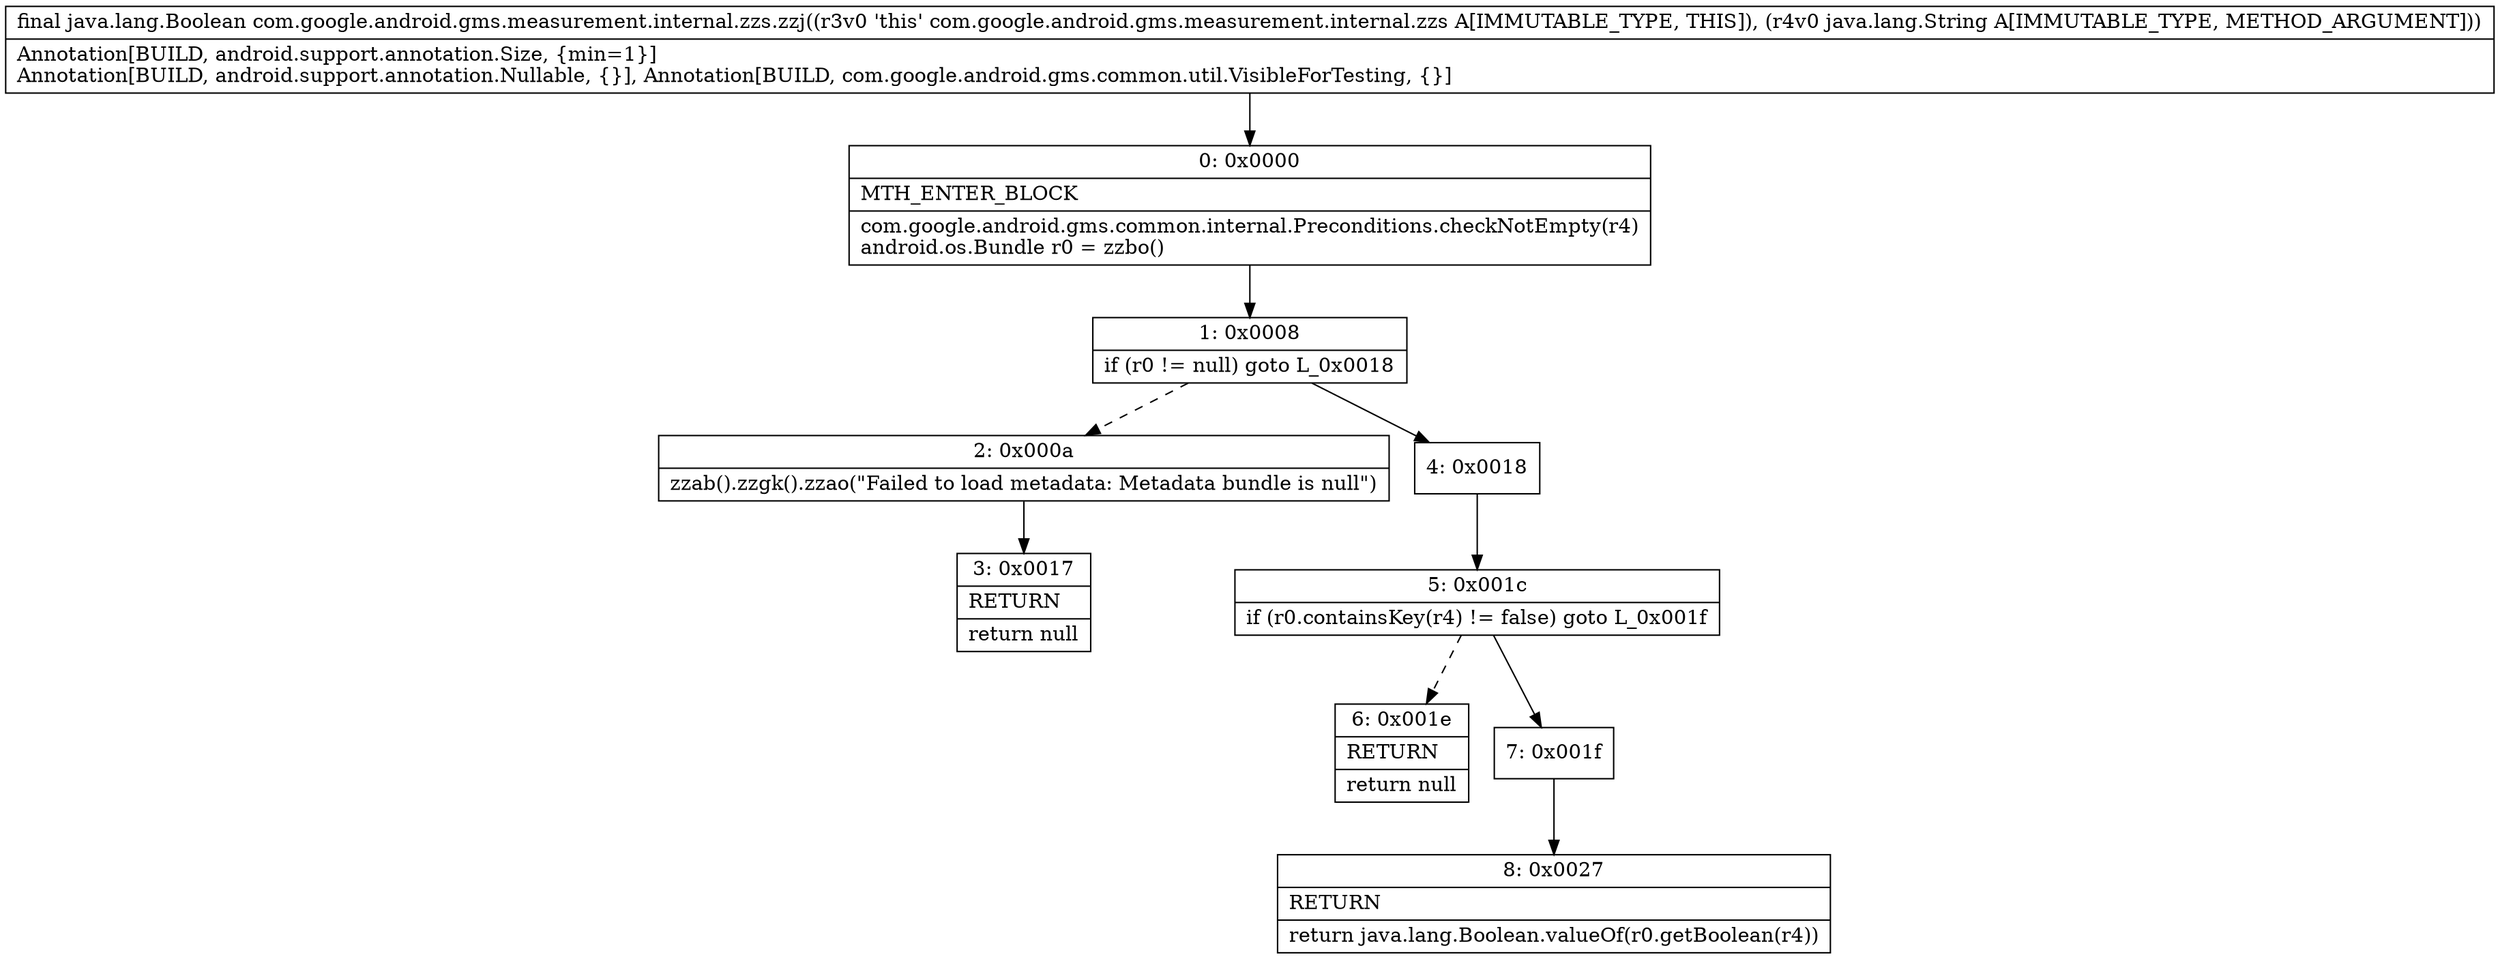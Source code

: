 digraph "CFG forcom.google.android.gms.measurement.internal.zzs.zzj(Ljava\/lang\/String;)Ljava\/lang\/Boolean;" {
Node_0 [shape=record,label="{0\:\ 0x0000|MTH_ENTER_BLOCK\l|com.google.android.gms.common.internal.Preconditions.checkNotEmpty(r4)\landroid.os.Bundle r0 = zzbo()\l}"];
Node_1 [shape=record,label="{1\:\ 0x0008|if (r0 != null) goto L_0x0018\l}"];
Node_2 [shape=record,label="{2\:\ 0x000a|zzab().zzgk().zzao(\"Failed to load metadata: Metadata bundle is null\")\l}"];
Node_3 [shape=record,label="{3\:\ 0x0017|RETURN\l|return null\l}"];
Node_4 [shape=record,label="{4\:\ 0x0018}"];
Node_5 [shape=record,label="{5\:\ 0x001c|if (r0.containsKey(r4) != false) goto L_0x001f\l}"];
Node_6 [shape=record,label="{6\:\ 0x001e|RETURN\l|return null\l}"];
Node_7 [shape=record,label="{7\:\ 0x001f}"];
Node_8 [shape=record,label="{8\:\ 0x0027|RETURN\l|return java.lang.Boolean.valueOf(r0.getBoolean(r4))\l}"];
MethodNode[shape=record,label="{final java.lang.Boolean com.google.android.gms.measurement.internal.zzs.zzj((r3v0 'this' com.google.android.gms.measurement.internal.zzs A[IMMUTABLE_TYPE, THIS]), (r4v0 java.lang.String A[IMMUTABLE_TYPE, METHOD_ARGUMENT]))  | Annotation[BUILD, android.support.annotation.Size, \{min=1\}]\lAnnotation[BUILD, android.support.annotation.Nullable, \{\}], Annotation[BUILD, com.google.android.gms.common.util.VisibleForTesting, \{\}]\l}"];
MethodNode -> Node_0;
Node_0 -> Node_1;
Node_1 -> Node_2[style=dashed];
Node_1 -> Node_4;
Node_2 -> Node_3;
Node_4 -> Node_5;
Node_5 -> Node_6[style=dashed];
Node_5 -> Node_7;
Node_7 -> Node_8;
}

